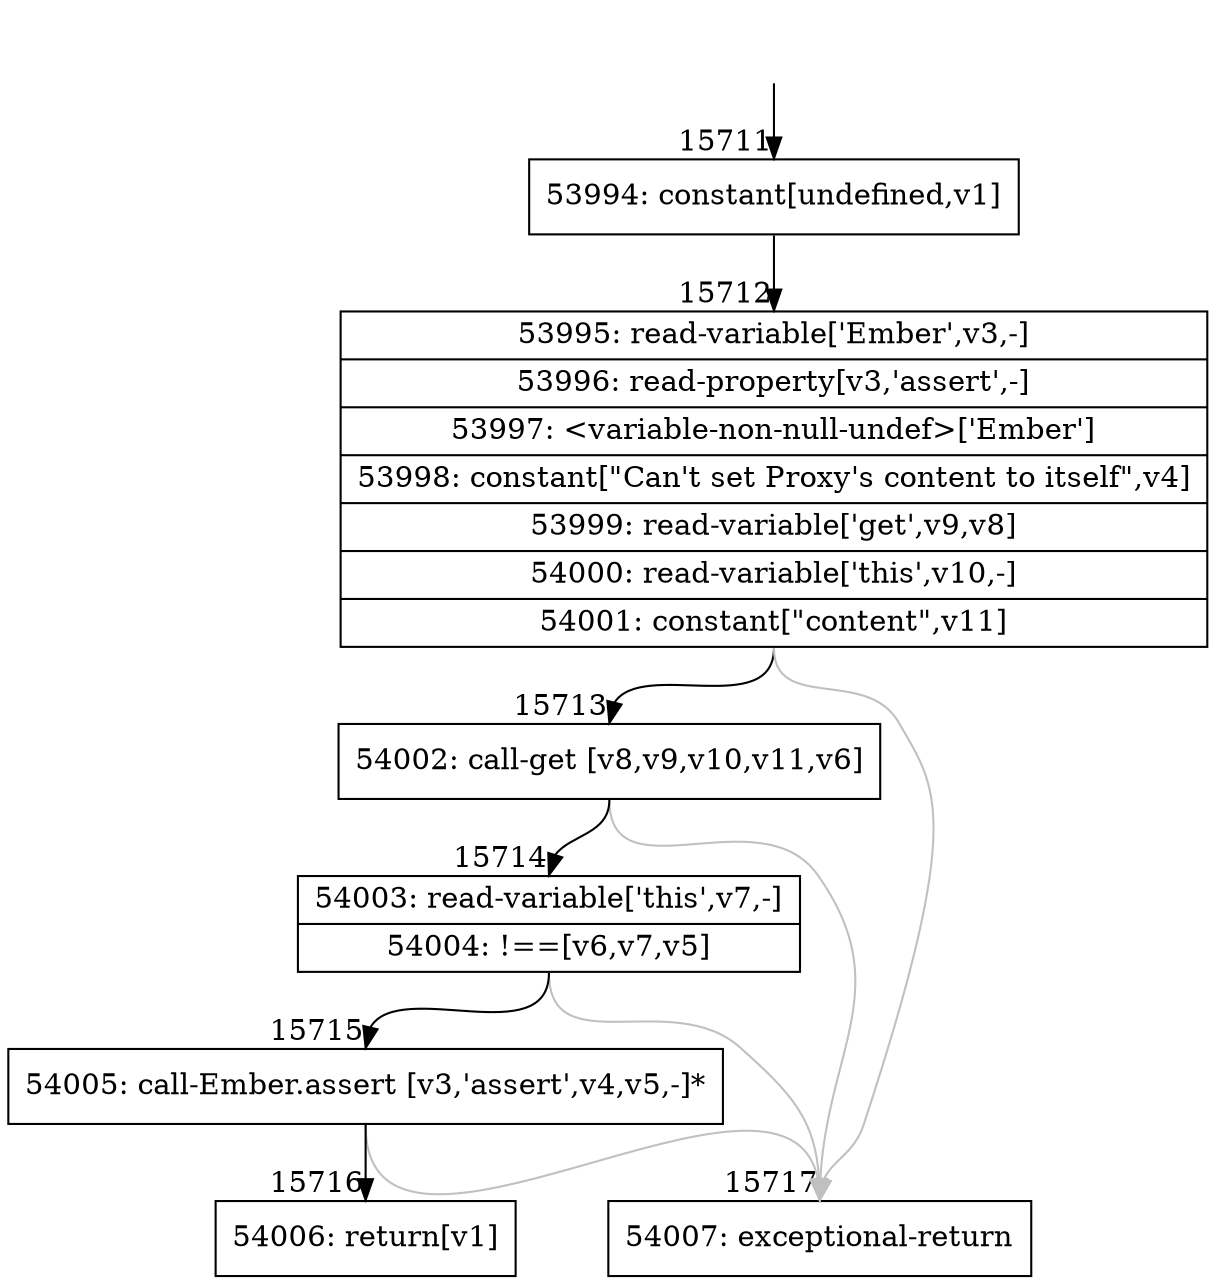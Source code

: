 digraph {
rankdir="TD"
BB_entry1336[shape=none,label=""];
BB_entry1336 -> BB15711 [tailport=s, headport=n, headlabel="    15711"]
BB15711 [shape=record label="{53994: constant[undefined,v1]}" ] 
BB15711 -> BB15712 [tailport=s, headport=n, headlabel="      15712"]
BB15712 [shape=record label="{53995: read-variable['Ember',v3,-]|53996: read-property[v3,'assert',-]|53997: \<variable-non-null-undef\>['Ember']|53998: constant[\"Can't set Proxy's content to itself\",v4]|53999: read-variable['get',v9,v8]|54000: read-variable['this',v10,-]|54001: constant[\"content\",v11]}" ] 
BB15712 -> BB15713 [tailport=s, headport=n, headlabel="      15713"]
BB15712 -> BB15717 [tailport=s, headport=n, color=gray, headlabel="      15717"]
BB15713 [shape=record label="{54002: call-get [v8,v9,v10,v11,v6]}" ] 
BB15713 -> BB15714 [tailport=s, headport=n, headlabel="      15714"]
BB15713 -> BB15717 [tailport=s, headport=n, color=gray]
BB15714 [shape=record label="{54003: read-variable['this',v7,-]|54004: !==[v6,v7,v5]}" ] 
BB15714 -> BB15715 [tailport=s, headport=n, headlabel="      15715"]
BB15714 -> BB15717 [tailport=s, headport=n, color=gray]
BB15715 [shape=record label="{54005: call-Ember.assert [v3,'assert',v4,v5,-]*}" ] 
BB15715 -> BB15716 [tailport=s, headport=n, headlabel="      15716"]
BB15715 -> BB15717 [tailport=s, headport=n, color=gray]
BB15716 [shape=record label="{54006: return[v1]}" ] 
BB15717 [shape=record label="{54007: exceptional-return}" ] 
//#$~ 28947
}
